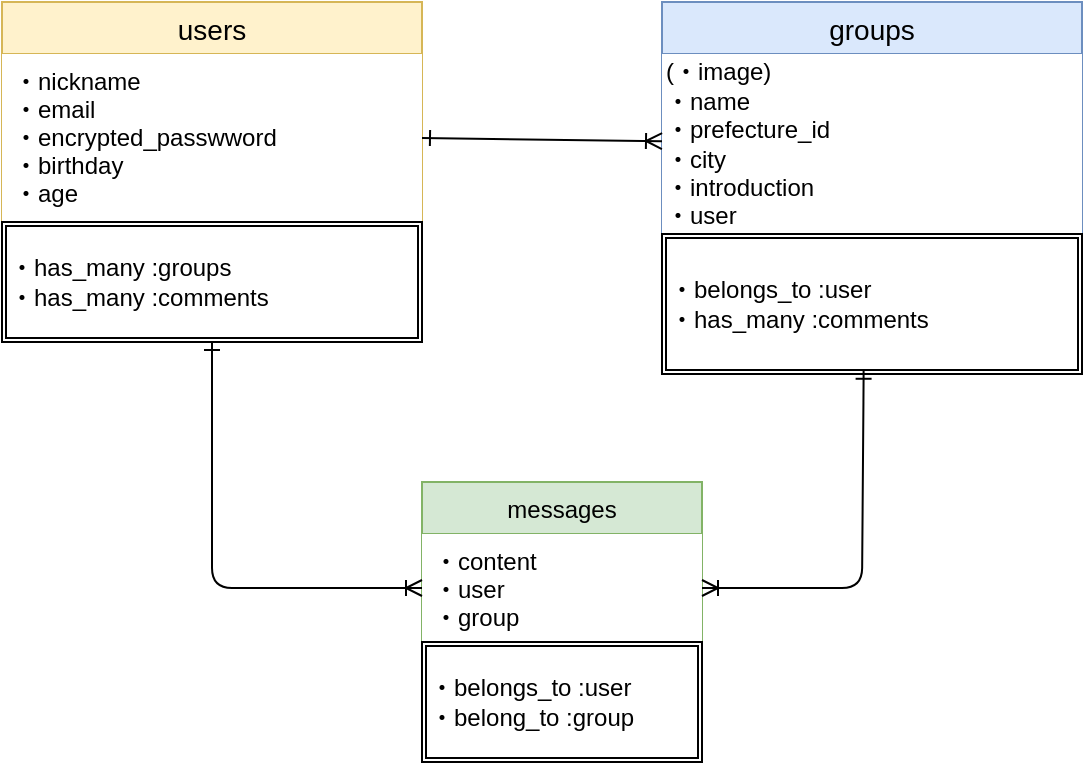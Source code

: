 <mxfile>
    <diagram id="myD6S2K9EAtqcTi8QfsP" name="ページ1">
        <mxGraphModel dx="1414" dy="668" grid="1" gridSize="10" guides="0" tooltips="1" connect="1" arrows="0" fold="1" page="1" pageScale="1" pageWidth="827" pageHeight="1169" background="#FFFFFF" math="0" shadow="0">
            <root>
                <mxCell id="0"/>
                <mxCell id="1" parent="0"/>
                <mxCell id="2" value="groups" style="swimlane;fontStyle=0;childLayout=stackLayout;horizontal=1;startSize=26;horizontalStack=0;resizeParent=1;resizeParentMax=0;resizeLast=0;collapsible=1;marginBottom=0;align=center;fontSize=14;fillColor=#dae8fc;strokeColor=#6c8ebf;" parent="1" vertex="1">
                    <mxGeometry x="-410" y="80" width="210" height="186" as="geometry"/>
                </mxCell>
                <mxCell id="11" value="(・image)&lt;br&gt;・name&lt;br&gt;・prefecture_id&lt;br&gt;・city&lt;br&gt;・introduction&lt;br&gt;・user" style="text;html=1;align=left;verticalAlign=middle;resizable=0;points=[];autosize=1;strokeColor=none;fillColor=default;" parent="2" vertex="1">
                    <mxGeometry y="26" width="210" height="90" as="geometry"/>
                </mxCell>
                <mxCell id="29" value="&lt;div&gt;&lt;span&gt;・belongs_to :user&lt;/span&gt;&lt;/div&gt;&lt;div&gt;&lt;span&gt;・has_many :comments&lt;/span&gt;&lt;/div&gt;" style="shape=ext;double=1;rounded=0;whiteSpace=wrap;html=1;align=left;direction=west;" parent="2" vertex="1">
                    <mxGeometry y="116" width="210" height="70" as="geometry"/>
                </mxCell>
                <mxCell id="6" value="users" style="swimlane;fontStyle=0;childLayout=stackLayout;horizontal=1;startSize=26;horizontalStack=0;resizeParent=1;resizeParentMax=0;resizeLast=0;collapsible=1;marginBottom=0;align=center;fontSize=14;fillColor=#fff2cc;strokeColor=#d6b656;" parent="1" vertex="1">
                    <mxGeometry x="-740" y="80" width="210" height="110" as="geometry"/>
                </mxCell>
                <mxCell id="9" value="・nickname&#10;・email&#10;・encrypted_passwword&#10;・birthday&#10;・age&#10;" style="text;spacingLeft=4;spacingRight=4;overflow=hidden;rotatable=0;points=[[0,0.5],[1,0.5]];portConstraint=eastwest;fontSize=12;fillColor=default;" parent="6" vertex="1">
                    <mxGeometry y="26" width="210" height="84" as="geometry"/>
                </mxCell>
                <mxCell id="12" value="messages" style="swimlane;fontStyle=0;childLayout=stackLayout;horizontal=1;startSize=26;fillColor=#d5e8d4;horizontalStack=0;resizeParent=1;resizeParentMax=0;resizeLast=0;collapsible=1;marginBottom=0;strokeColor=#82b366;" parent="1" vertex="1">
                    <mxGeometry x="-530" y="320" width="140" height="80" as="geometry"/>
                </mxCell>
                <mxCell id="14" value="・content&#10;・user&#10;・group" style="text;strokeColor=none;fillColor=default;align=left;verticalAlign=top;spacingLeft=4;spacingRight=4;overflow=hidden;rotatable=0;points=[[0,0.5],[1,0.5]];portConstraint=eastwest;" parent="12" vertex="1">
                    <mxGeometry y="26" width="140" height="54" as="geometry"/>
                </mxCell>
                <mxCell id="21" style="edgeStyle=none;html=1;endArrow=ERoneToMany;endFill=0;startArrow=ERone;startFill=0;exitX=1;exitY=0.5;exitDx=0;exitDy=0;" parent="1" source="9" target="11" edge="1">
                    <mxGeometry relative="1" as="geometry">
                        <mxPoint x="-500" y="160" as="sourcePoint"/>
                        <mxPoint x="-470" y="160" as="targetPoint"/>
                    </mxGeometry>
                </mxCell>
                <mxCell id="25" value="" style="edgeStyle=segmentEdgeStyle;endArrow=ERoneToMany;html=1;entryX=0;entryY=0.5;entryDx=0;entryDy=0;startArrow=ERone;startFill=0;endFill=0;exitX=0.5;exitY=1;exitDx=0;exitDy=0;" parent="1" source="27" target="14" edge="1">
                    <mxGeometry width="50" height="50" relative="1" as="geometry">
                        <mxPoint x="-680" y="260" as="sourcePoint"/>
                        <mxPoint x="-380" y="210" as="targetPoint"/>
                        <Array as="points">
                            <mxPoint x="-635" y="373"/>
                        </Array>
                    </mxGeometry>
                </mxCell>
                <mxCell id="26" value="" style="edgeStyle=segmentEdgeStyle;endArrow=ERoneToMany;html=1;entryX=1;entryY=0.5;entryDx=0;entryDy=0;endFill=0;startArrow=ERone;startFill=0;exitX=0.52;exitY=0.023;exitDx=0;exitDy=0;exitPerimeter=0;" parent="1" source="29" target="14" edge="1">
                    <mxGeometry width="50" height="50" relative="1" as="geometry">
                        <mxPoint x="-310" y="270" as="sourcePoint"/>
                        <mxPoint x="-118.2" y="326.15" as="targetPoint"/>
                        <Array as="points">
                            <mxPoint x="-309" y="270"/>
                            <mxPoint x="-310" y="270"/>
                            <mxPoint x="-310" y="373"/>
                        </Array>
                    </mxGeometry>
                </mxCell>
                <mxCell id="27" value="&lt;div&gt;&lt;span&gt;・has_many :groups&lt;/span&gt;&lt;br&gt;&lt;/div&gt;&lt;div&gt;&lt;span&gt;・has_many :comments&lt;/span&gt;&lt;br&gt;&lt;/div&gt;" style="shape=ext;double=1;rounded=0;whiteSpace=wrap;html=1;align=left;" parent="1" vertex="1">
                    <mxGeometry x="-740" y="190" width="210" height="60" as="geometry"/>
                </mxCell>
                <mxCell id="30" value="・belongs_to :user&lt;br&gt;・belong_to :group" style="shape=ext;double=1;rounded=0;whiteSpace=wrap;html=1;align=left;" parent="1" vertex="1">
                    <mxGeometry x="-530" y="400" width="140" height="60" as="geometry"/>
                </mxCell>
            </root>
        </mxGraphModel>
    </diagram>
</mxfile>